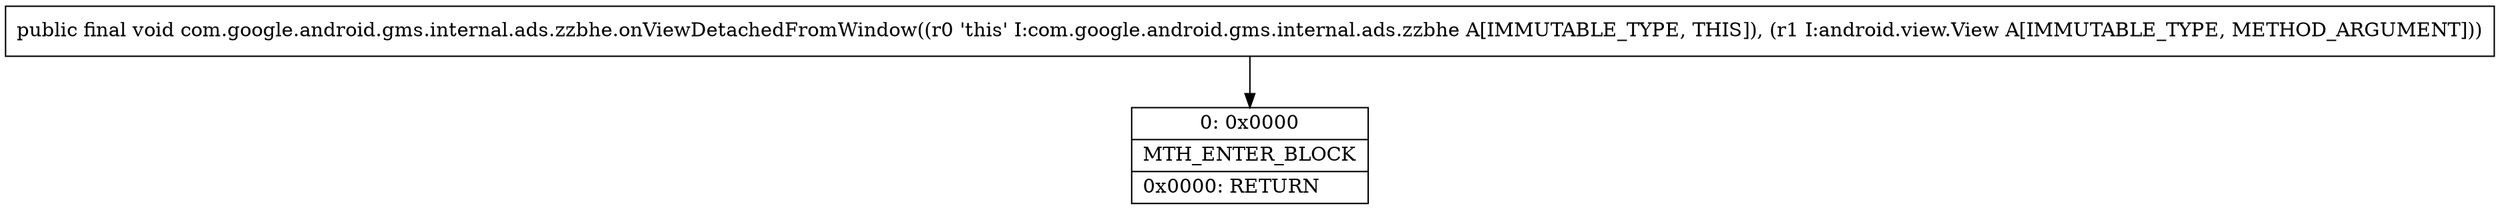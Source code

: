 digraph "CFG forcom.google.android.gms.internal.ads.zzbhe.onViewDetachedFromWindow(Landroid\/view\/View;)V" {
Node_0 [shape=record,label="{0\:\ 0x0000|MTH_ENTER_BLOCK\l|0x0000: RETURN   \l}"];
MethodNode[shape=record,label="{public final void com.google.android.gms.internal.ads.zzbhe.onViewDetachedFromWindow((r0 'this' I:com.google.android.gms.internal.ads.zzbhe A[IMMUTABLE_TYPE, THIS]), (r1 I:android.view.View A[IMMUTABLE_TYPE, METHOD_ARGUMENT])) }"];
MethodNode -> Node_0;
}

